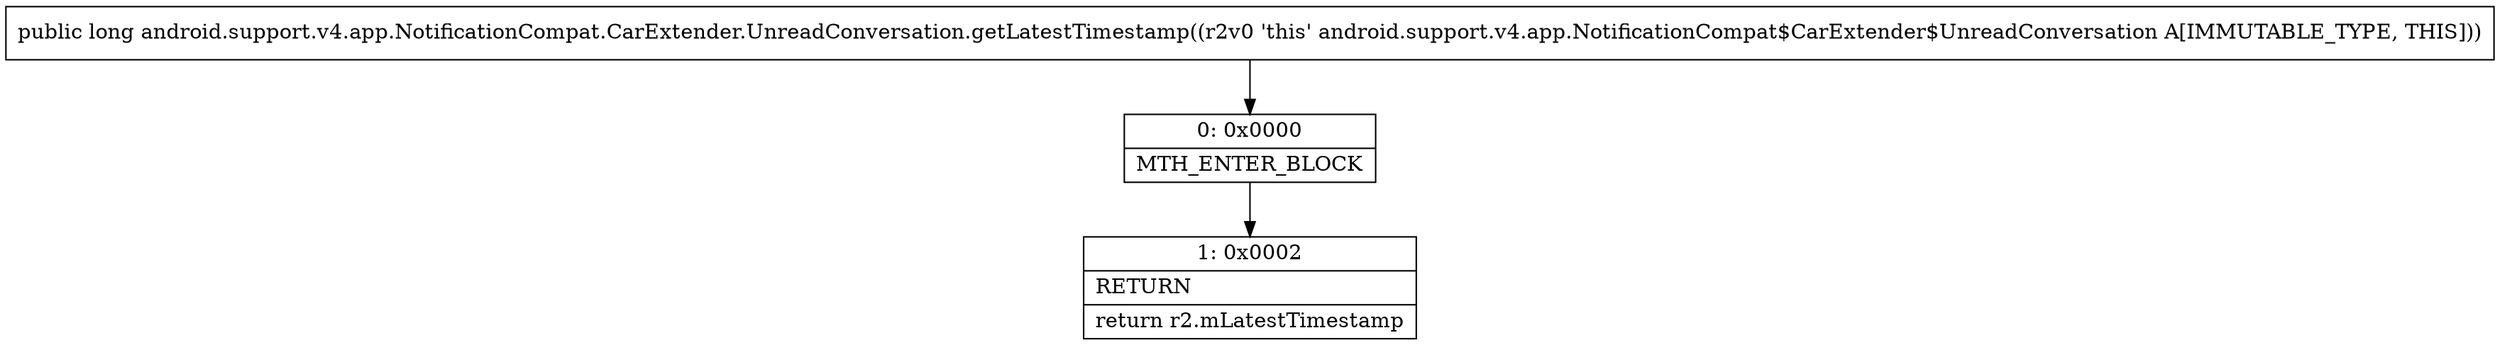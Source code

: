 digraph "CFG forandroid.support.v4.app.NotificationCompat.CarExtender.UnreadConversation.getLatestTimestamp()J" {
Node_0 [shape=record,label="{0\:\ 0x0000|MTH_ENTER_BLOCK\l}"];
Node_1 [shape=record,label="{1\:\ 0x0002|RETURN\l|return r2.mLatestTimestamp\l}"];
MethodNode[shape=record,label="{public long android.support.v4.app.NotificationCompat.CarExtender.UnreadConversation.getLatestTimestamp((r2v0 'this' android.support.v4.app.NotificationCompat$CarExtender$UnreadConversation A[IMMUTABLE_TYPE, THIS])) }"];
MethodNode -> Node_0;
Node_0 -> Node_1;
}

